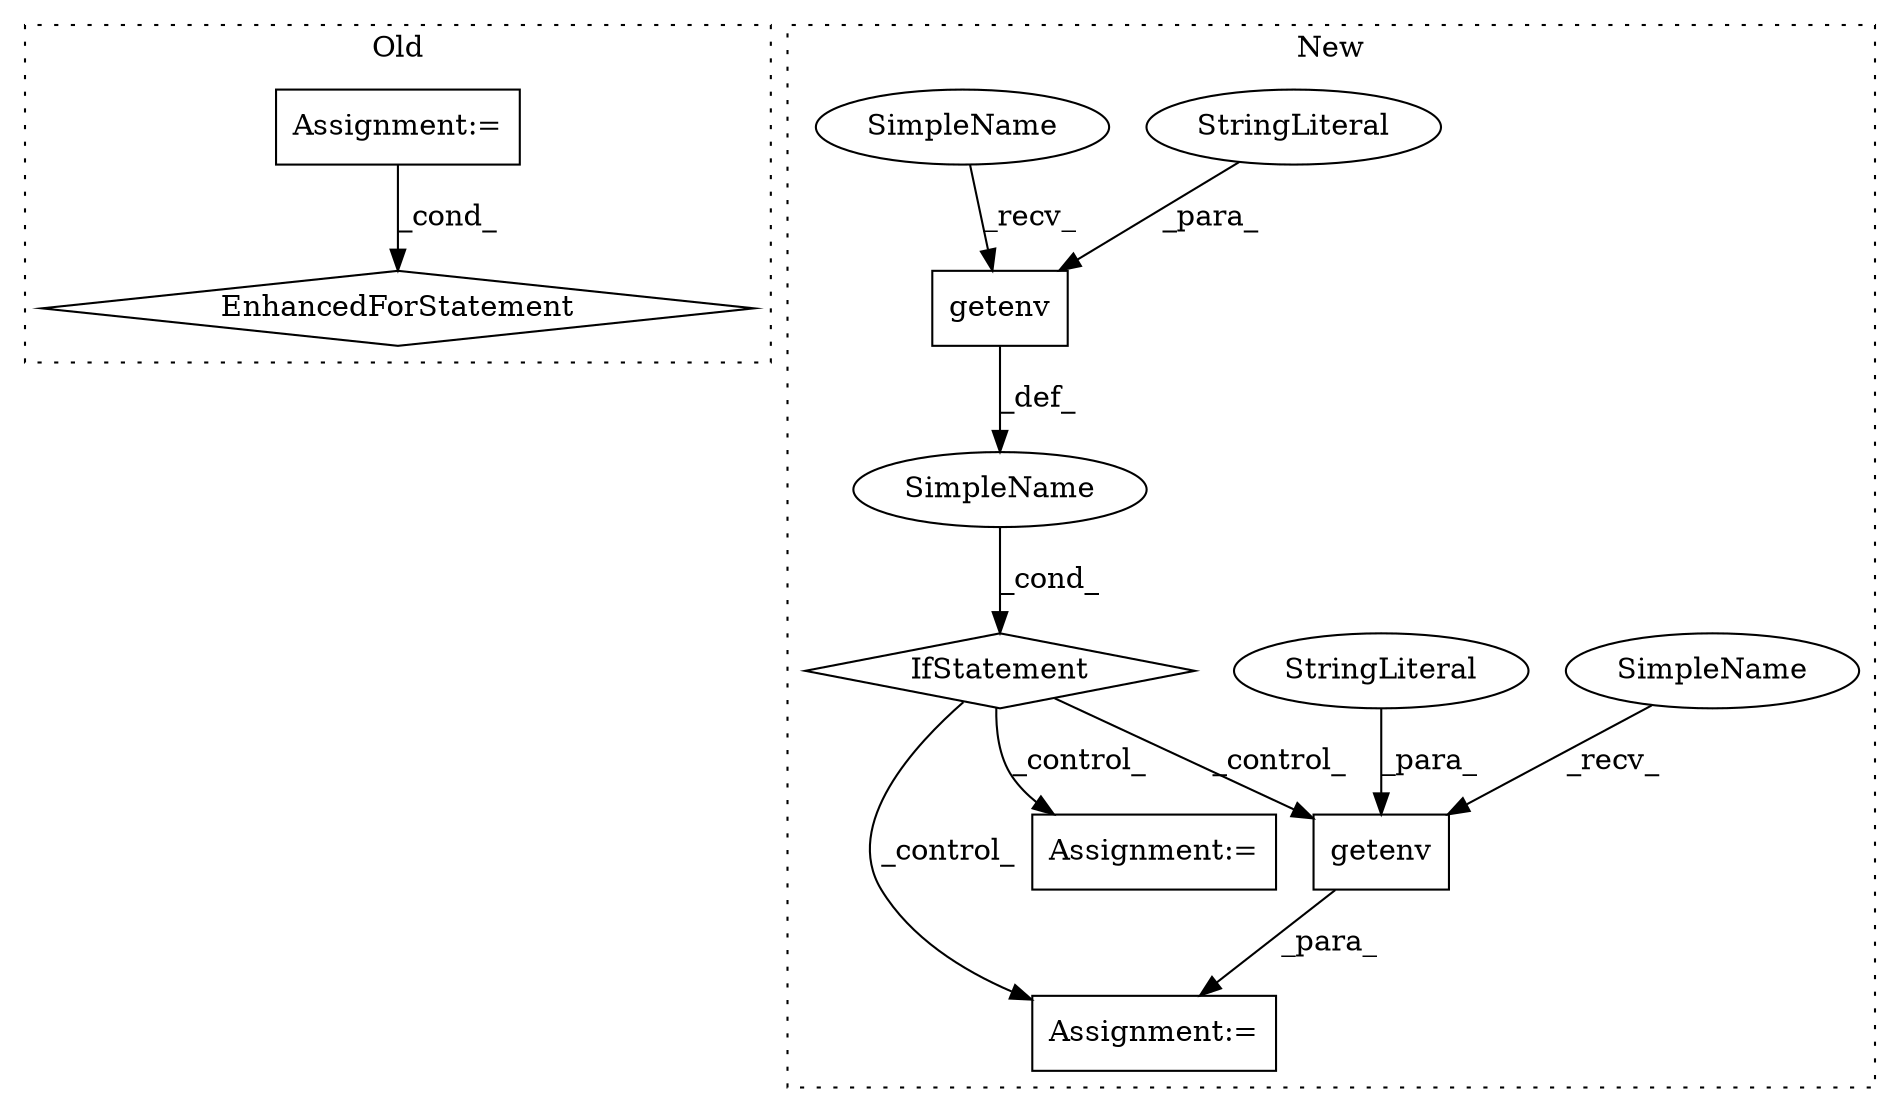 digraph G {
subgraph cluster0 {
1 [label="EnhancedForStatement" a="70" s="4800,4901" l="77,2" shape="diamond"];
9 [label="Assignment:=" a="7" s="4800,4901" l="77,2" shape="box"];
label = "Old";
style="dotted";
}
subgraph cluster1 {
2 [label="getenv" a="32" s="5005,5027" l="7,1" shape="box"];
3 [label="IfStatement" a="25" s="4998,5028" l="4,2" shape="diamond"];
4 [label="SimpleName" a="42" s="" l="" shape="ellipse"];
5 [label="Assignment:=" a="7" s="5153" l="1" shape="box"];
6 [label="getenv" a="32" s="5053,5075" l="7,1" shape="box"];
7 [label="StringLiteral" a="45" s="5012" l="15" shape="ellipse"];
8 [label="StringLiteral" a="45" s="5060" l="15" shape="ellipse"];
10 [label="Assignment:=" a="7" s="5049" l="1" shape="box"];
11 [label="SimpleName" a="42" s="5002" l="2" shape="ellipse"];
12 [label="SimpleName" a="42" s="5050" l="2" shape="ellipse"];
label = "New";
style="dotted";
}
2 -> 4 [label="_def_"];
3 -> 10 [label="_control_"];
3 -> 5 [label="_control_"];
3 -> 6 [label="_control_"];
4 -> 3 [label="_cond_"];
6 -> 10 [label="_para_"];
7 -> 2 [label="_para_"];
8 -> 6 [label="_para_"];
9 -> 1 [label="_cond_"];
11 -> 2 [label="_recv_"];
12 -> 6 [label="_recv_"];
}